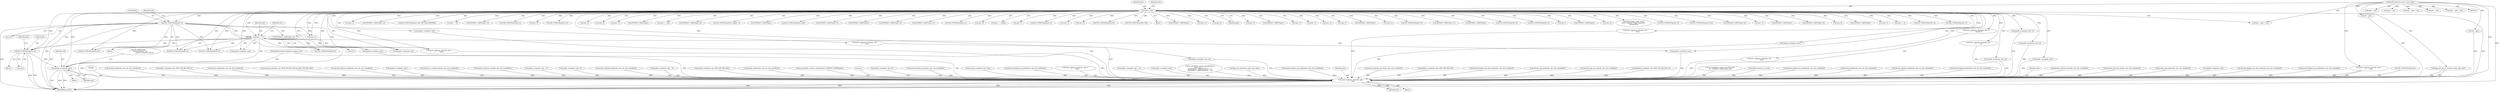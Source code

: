 digraph "0_tcpdump_ffde45acf3348f8353fb4064a1b21683ee6b5ddf@pointer" {
"1002493" [label="(Call,ND_TCHECK2(tptr[0], 4))"];
"1002440" [label="(Call,tptr +=5)"];
"1002412" [label="(Call,ND_TCHECK2(tptr[0], 5))"];
"1000142" [label="(Call,tptr = pptr)"];
"1000128" [label="(MethodParameterIn,const u_char *pptr)"];
"1002503" [label="(Call,ipaddr_string(ndo, tptr))"];
"1002905" [label="(Call,print_unknown_data(ndo, pptr, \"\n\t    \", len))"];
"1002483" [label="(Call,ipaddr_string(ndo, tptr))"];
"1002241" [label="(Call,as_printf(ndo, astostr, sizeof(astostr),\n\t\t\t    EXTRACT_32BITS(tptr+2)))"];
"1002288" [label="(Call,ipaddr_string(ndo, tptr+2))"];
"1000129" [label="(MethodParameterIn,u_int len)"];
"1002353" [label="(Call,tptr+2)"];
"1001264" [label="(Call,decode_labeled_vpn_prefix4(ndo, tptr, buf, sizeof(buf)))"];
"1002198" [label="(Call,EXTRACT_16BITS(tptr+2))"];
"1001392" [label="(Call,decode_prefix6(ndo, tptr, len, buf, sizeof(buf)))"];
"1001642" [label="(Call,ND_TCHECK2(tptr[0], BGP_MP_NLRI_MINSIZE))"];
"1002391" [label="(Call,tptr +=8)"];
"1001862" [label="(Call,decode_labeled_prefix6(ndo, tptr, len, buf, sizeof(buf)))"];
"1002246" [label="(Call,EXTRACT_32BITS(tptr+2))"];
"1000208" [label="(Call,pptr + len)"];
"1001750" [label="(Call,decode_labeled_prefix4(ndo, tptr, len, buf, sizeof(buf)))"];
"1000615" [label="(Call,ND_TCHECK2(tptr[0], 3))"];
"1002312" [label="(Call,tptr+6)"];
"1002613" [label="(Call,ND_TCHECK2(tptr[3], 8))"];
"1002497" [label="(Literal,4)"];
"1002915" [label="(MethodReturn,RET)"];
"1002886" [label="(Call,print_unknown_data(ndo, pptr, \"\n\t    \", len))"];
"1002462" [label="(Call,ipaddr_string(ndo, tptr))"];
"1002261" [label="(Call,tptr+2)"];
"1002906" [label="(Identifier,ndo)"];
"1002529" [label="(Call,ND_TCHECK2(tptr[0], 8))"];
"1000126" [label="(MethodParameterIn,netdissect_options *ndo)"];
"1002062" [label="(Call,decode_multicast_vpn(ndo, tptr, buf, sizeof(buf)))"];
"1002335" [label="(Call,tptr+6)"];
"1000128" [label="(MethodParameterIn,const u_char *pptr)"];
"1002629" [label="(Call,tptr+3)"];
"1002493" [label="(Call,ND_TCHECK2(tptr[0], 4))"];
"1002030" [label="(Call,decode_mdt_vpn_nlri(ndo, tptr, buf, sizeof(buf)))"];
"1000493" [label="(Call,EXTRACT_32BITS(tptr))"];
"1001536" [label="(Call,decode_clnp_prefix(ndo, tptr, buf, sizeof(buf)))"];
"1000331" [label="(Call,ipaddr_string(ndo, tptr))"];
"1000955" [label="(Call,ipaddr_string(ndo, tptr))"];
"1002396" [label="(Block,)"];
"1002472" [label="(Call,ND_TCHECK2(tptr[0], 8))"];
"1001998" [label="(Call,decode_labeled_vpn_clnp_prefix(ndo, tptr, buf, sizeof(buf)))"];
"1001472" [label="(Call,decode_labeled_vpn_prefix6(ndo, tptr, buf, sizeof(buf)))"];
"1001097" [label="(Call,tptr += tlen)"];
"1002250" [label="(Call,EXTRACT_16BITS(tptr+6))"];
"1002602" [label="(Call,ND_TCHECK2(tptr[3], length - 3))"];
"1000567" [label="(Call,ipaddr_string(ndo, tptr))"];
"1000357" [label="(Call,EXTRACT_32BITS(tptr))"];
"1000663" [label="(Call,ND_TCHECK2(tptr[0], tlen))"];
"1002260" [label="(Call,EXTRACT_32BITS(tptr+2))"];
"1000142" [label="(Call,tptr = pptr)"];
"1002664" [label="(Call,EXTRACT_32BITS(tptr))"];
"1002125" [label="(Call,pptr + len)"];
"1002901" [label="(Call,ND_TCHECK2(*pptr,len))"];
"1001092" [label="(Call,print_unknown_data(ndo, tptr, \"\n\t    \", tlen))"];
"1002908" [label="(Literal,\"\n\t    \")"];
"1001822" [label="(Call,decode_prefix6(ndo, tptr, len, buf, sizeof(buf)))"];
"1002361" [label="(Call,EXTRACT_16BITS(tptr+4))"];
"1002905" [label="(Call,print_unknown_data(ndo, pptr, \"\n\t    \", len))"];
"1002203" [label="(Call,EXTRACT_32BITS(tptr+4))"];
"1001038" [label="(Call,ipaddr_string(ndo, tptr+BGP_VPN_RD_LEN+4))"];
"1001710" [label="(Call,decode_prefix4(ndo, tptr, len, buf, sizeof(buf)))"];
"1001018" [label="(Call,isonsap_string(ndo, tptr+BGP_VPN_RD_LEN,tlen-BGP_VPN_RD_LEN))"];
"1002500" [label="(Identifier,ndo)"];
"1002155" [label="(Call,ND_TCHECK2(tptr[0], 2))"];
"1002441" [label="(Identifier,tptr)"];
"1002362" [label="(Call,tptr+4)"];
"1000206" [label="(Call,tptr < pptr + len)"];
"1001432" [label="(Call,decode_labeled_prefix6(ndo, tptr, len, buf, sizeof(buf)))"];
"1002636" [label="(Call,tptr += length)"];
"1002416" [label="(Literal,5)"];
"1002123" [label="(Call,tptr = pptr + len)"];
"1002402" [label="(Call,tptr+1)"];
"1002909" [label="(Identifier,len)"];
"1000486" [label="(Call,ND_TCHECK2(tptr[0], 4))"];
"1002207" [label="(Call,ipaddr_string(ndo, tptr+4))"];
"1002435" [label="(Call,EXTRACT_24BITS(tptr+2))"];
"1000861" [label="(Call,ip6addr_string(ndo, tptr))"];
"1001296" [label="(Call,decode_rt_routing_info(ndo, tptr, buf, sizeof(buf)))"];
"1001328" [label="(Call,decode_multicast_vpn(ndo, tptr, buf, sizeof(buf)))"];
"1000428" [label="(Call,ipaddr_string(ndo, tptr + 4))"];
"1002465" [label="(Call,ipaddr_string(ndo, tptr+4))"];
"1002586" [label="(Call,tptr+1)"];
"1001627" [label="(Call,pptr + len)"];
"1002505" [label="(Identifier,tptr)"];
"1002556" [label="(Call,print_unknown_data(ndo, tptr, \"\n\t      \", tlen))"];
"1002413" [label="(Call,tptr[0])"];
"1002373" [label="(Call,tptr+2)"];
"1000445" [label="(Call,ND_TCHECK2(tptr[0], 8))"];
"1000682" [label="(Call,print_unknown_data(ndo, tptr, \"\n\t    \", tlen))"];
"1000385" [label="(Call,ND_TCHECK2(tptr[0], len))"];
"1002419" [label="(Identifier,ndo)"];
"1002436" [label="(Call,tptr+2)"];
"1000130" [label="(Block,)"];
"1001224" [label="(Call,decode_labeled_prefix4(ndo, tptr, len, buf, sizeof(buf)))"];
"1000426" [label="(Call,EXTRACT_32BITS(tptr))"];
"1002540" [label="(Call,ipaddr_string(ndo, tptr))"];
"1002209" [label="(Call,tptr+4)"];
"1000463" [label="(Call,ipaddr_string(ndo, tptr + 4))"];
"1000598" [label="(Call,ipaddr_string(ndo, tptr))"];
"1002444" [label="(Identifier,tlen)"];
"1000815" [label="(Call,ipaddr_string(ndo, tptr+BGP_VPN_RD_LEN))"];
"1002440" [label="(Call,tptr +=5)"];
"1001184" [label="(Call,decode_prefix4(ndo, tptr, len, buf, sizeof(buf)))"];
"1002442" [label="(Literal,5)"];
"1002225" [label="(Call,tptr+2)"];
"1001170" [label="(Call,tptr - pptr)"];
"1000144" [label="(Identifier,pptr)"];
"1002229" [label="(Call,tptr+6)"];
"1001625" [label="(Call,tptr = pptr + len)"];
"1002162" [label="(Call,EXTRACT_16BITS(tptr))"];
"1002659" [label="(Call,as_printf(ndo, astostr, sizeof(astostr), EXTRACT_32BITS(tptr)))"];
"1002290" [label="(Call,tptr+2)"];
"1002358" [label="(Call,tptr+3)"];
"1002247" [label="(Call,tptr+2)"];
"1002911" [label="(Literal,1)"];
"1002319" [label="(Call,tptr+7)"];
"1001649" [label="(Call,EXTRACT_16BITS(tptr))"];
"1002304" [label="(Call,tptr+2)"];
"1002644" [label="(Call,ND_TCHECK2(tptr[0], 4))"];
"1002486" [label="(Call,ipaddr_string(ndo, tptr+4))"];
"1001504" [label="(Call,decode_labeled_vpn_l2(ndo, tptr, buf, sizeof(buf)))"];
"1001617" [label="(Call,print_unknown_data(ndo, tptr, \"\n\t    \", tlen))"];
"1000977" [label="(Call,isonsap_string(ndo, tptr, tlen))"];
"1002585" [label="(Call,EXTRACT_16BITS(tptr+1))"];
"1001902" [label="(Call,decode_labeled_vpn_prefix6(ndo, tptr, buf, sizeof(buf)))"];
"1000622" [label="(Call,EXTRACT_16BITS(tptr))"];
"1000557" [label="(Call,ND_TCHECK2(tptr[0], 4))"];
"1000347" [label="(Call,ND_TCHECK2(tptr[0], 4))"];
"1002113" [label="(Call,print_unknown_data(ndo, tptr-3, \"\n\t    \", tlen))"];
"1002448" [label="(Block,)"];
"1002095" [label="(Call,tptr-3)"];
"1002412" [label="(Call,ND_TCHECK2(tptr[0], 5))"];
"1000406" [label="(Call,EXTRACT_16BITS(tptr))"];
"1002504" [label="(Identifier,ndo)"];
"1002329" [label="(Call,tptr+6)"];
"1000170" [label="(Call,tok2str(bgp_origin_values,\n\t\t\t\t\t\t\"Unknown Origin Typecode\",\n\t\t\t\t\t\ttptr[0]))"];
"1000321" [label="(Call,ND_TCHECK2(tptr[0], 4))"];
"1001073" [label="(Call,ND_TCHECK2(tptr[0], tlen))"];
"1002520" [label="(Call,ipaddr_string(ndo, tptr))"];
"1000200" [label="(Call,bgp_attr_get_as_size(ndo, atype, pptr, len))"];
"1002228" [label="(Call,EXTRACT_16BITS(tptr+6))"];
"1002627" [label="(Call,print_unknown_data(ndo, tptr+3,\"\n\t      \", length-3))"];
"1002199" [label="(Call,tptr+2)"];
"1002844" [label="(Call,EXTRACT_32BITS(tptr))"];
"1002372" [label="(Call,EXTRACT_16BITS(tptr+2))"];
"1000408" [label="(Call,ipaddr_string(ndo, tptr + 2))"];
"1002251" [label="(Call,tptr+6)"];
"1000767" [label="(Call,ipaddr_string(ndo, tptr))"];
"1000258" [label="(Call,as_printf(ndo, astostr, sizeof(astostr),\n\t\t\t\tas_size == 2 ?\n\t\t\t\tEXTRACT_16BITS(&tptr[2 + i]) :\n\t\t\t\tEXTRACT_32BITS(&tptr[2 + i])))"];
"1002796" [label="(Call,bgp_attr_print(ndo, atype, tptr, alen))"];
"1002382" [label="(Call,print_unknown_data(ndo, tptr, \"\n\t      \", 8))"];
"1001790" [label="(Call,decode_labeled_vpn_prefix4(ndo, tptr, buf, sizeof(buf)))"];
"1000143" [label="(Identifier,tptr)"];
"1000461" [label="(Call,EXTRACT_32BITS(tptr))"];
"1002204" [label="(Call,tptr+4)"];
"1002509" [label="(Call,ND_TCHECK2(tptr[0], 8))"];
"1002498" [label="(Call,ND_PRINT((ndo, \"\n\t      Tunnel-Endpoint %s\",\n                           ipaddr_string(ndo, tptr))))"];
"1002907" [label="(Identifier,pptr)"];
"1002451" [label="(Call,ND_TCHECK2(tptr[0], 8))"];
"1001696" [label="(Call,tptr - pptr)"];
"1000542" [label="(Call,tptr +=4)"];
"1002302" [label="(Call,ipaddr_string(ndo, tptr+2))"];
"1000587" [label="(Call,ND_TCHECK2(tptr[0], 4))"];
"1002566" [label="(Call,ND_TCHECK2(tptr[0], 3))"];
"1001934" [label="(Call,decode_labeled_vpn_l2(ndo, tptr, buf, sizeof(buf)))"];
"1000909" [label="(Call,ip6addr_string(ndo, tptr+BGP_VPN_RD_LEN))"];
"1002494" [label="(Call,tptr[0])"];
"1002501" [label="(Block,)"];
"1001568" [label="(Call,decode_labeled_vpn_clnp_prefix(ndo, tptr, buf, sizeof(buf)))"];
"1001966" [label="(Call,decode_clnp_prefix(ndo, tptr, buf, sizeof(buf)))"];
"1000146" [label="(Identifier,tlen)"];
"1001360" [label="(Call,decode_mdt_vpn_nlri(ndo, tptr, buf, sizeof(buf)))"];
"1002900" [label="(Block,)"];
"1002503" [label="(Call,ipaddr_string(ndo, tptr))"];
"1001058" [label="(Call,ip6addr_string(ndo, tptr+BGP_VPN_RD_LEN+3))"];
"1002223" [label="(Call,ipaddr_string(ndo, tptr+2))"];
"1002493" -> "1002448"  [label="AST: "];
"1002493" -> "1002497"  [label="CFG: "];
"1002494" -> "1002493"  [label="AST: "];
"1002497" -> "1002493"  [label="AST: "];
"1002500" -> "1002493"  [label="CFG: "];
"1002493" -> "1002915"  [label="DDG: "];
"1002493" -> "1002915"  [label="DDG: "];
"1002440" -> "1002493"  [label="DDG: "];
"1000142" -> "1002493"  [label="DDG: "];
"1002412" -> "1002493"  [label="DDG: "];
"1002493" -> "1002503"  [label="DDG: "];
"1002440" -> "1002396"  [label="AST: "];
"1002440" -> "1002442"  [label="CFG: "];
"1002441" -> "1002440"  [label="AST: "];
"1002442" -> "1002440"  [label="AST: "];
"1002444" -> "1002440"  [label="CFG: "];
"1002440" -> "1002915"  [label="DDG: "];
"1002412" -> "1002440"  [label="DDG: "];
"1000142" -> "1002440"  [label="DDG: "];
"1002440" -> "1002451"  [label="DDG: "];
"1002440" -> "1002462"  [label="DDG: "];
"1002440" -> "1002472"  [label="DDG: "];
"1002440" -> "1002483"  [label="DDG: "];
"1002440" -> "1002503"  [label="DDG: "];
"1002440" -> "1002509"  [label="DDG: "];
"1002440" -> "1002520"  [label="DDG: "];
"1002440" -> "1002529"  [label="DDG: "];
"1002440" -> "1002540"  [label="DDG: "];
"1002440" -> "1002556"  [label="DDG: "];
"1002412" -> "1002396"  [label="AST: "];
"1002412" -> "1002416"  [label="CFG: "];
"1002413" -> "1002412"  [label="AST: "];
"1002416" -> "1002412"  [label="AST: "];
"1002419" -> "1002412"  [label="CFG: "];
"1002412" -> "1002915"  [label="DDG: "];
"1002412" -> "1002915"  [label="DDG: "];
"1000142" -> "1002412"  [label="DDG: "];
"1002412" -> "1002435"  [label="DDG: "];
"1002412" -> "1002436"  [label="DDG: "];
"1002412" -> "1002451"  [label="DDG: "];
"1002412" -> "1002472"  [label="DDG: "];
"1002412" -> "1002509"  [label="DDG: "];
"1002412" -> "1002529"  [label="DDG: "];
"1002412" -> "1002556"  [label="DDG: "];
"1000142" -> "1000130"  [label="AST: "];
"1000142" -> "1000144"  [label="CFG: "];
"1000143" -> "1000142"  [label="AST: "];
"1000144" -> "1000142"  [label="AST: "];
"1000146" -> "1000142"  [label="CFG: "];
"1000142" -> "1002915"  [label="DDG: "];
"1000142" -> "1002915"  [label="DDG: "];
"1000128" -> "1000142"  [label="DDG: "];
"1000142" -> "1000170"  [label="DDG: "];
"1000142" -> "1000206"  [label="DDG: "];
"1000142" -> "1000321"  [label="DDG: "];
"1000142" -> "1000331"  [label="DDG: "];
"1000142" -> "1000347"  [label="DDG: "];
"1000142" -> "1000357"  [label="DDG: "];
"1000142" -> "1000385"  [label="DDG: "];
"1000142" -> "1000406"  [label="DDG: "];
"1000142" -> "1000426"  [label="DDG: "];
"1000142" -> "1000445"  [label="DDG: "];
"1000142" -> "1000461"  [label="DDG: "];
"1000142" -> "1000486"  [label="DDG: "];
"1000142" -> "1000493"  [label="DDG: "];
"1000142" -> "1000542"  [label="DDG: "];
"1000142" -> "1000557"  [label="DDG: "];
"1000142" -> "1000567"  [label="DDG: "];
"1000142" -> "1000587"  [label="DDG: "];
"1000142" -> "1000598"  [label="DDG: "];
"1000142" -> "1000615"  [label="DDG: "];
"1000142" -> "1000622"  [label="DDG: "];
"1000142" -> "1000663"  [label="DDG: "];
"1000142" -> "1000682"  [label="DDG: "];
"1000142" -> "1001073"  [label="DDG: "];
"1000142" -> "1001092"  [label="DDG: "];
"1000142" -> "1001097"  [label="DDG: "];
"1000142" -> "1001617"  [label="DDG: "];
"1000142" -> "1001642"  [label="DDG: "];
"1000142" -> "1001649"  [label="DDG: "];
"1000142" -> "1002095"  [label="DDG: "];
"1000142" -> "1002155"  [label="DDG: "];
"1000142" -> "1002162"  [label="DDG: "];
"1000142" -> "1002198"  [label="DDG: "];
"1000142" -> "1002199"  [label="DDG: "];
"1000142" -> "1002203"  [label="DDG: "];
"1000142" -> "1002204"  [label="DDG: "];
"1000142" -> "1002207"  [label="DDG: "];
"1000142" -> "1002209"  [label="DDG: "];
"1000142" -> "1002223"  [label="DDG: "];
"1000142" -> "1002225"  [label="DDG: "];
"1000142" -> "1002228"  [label="DDG: "];
"1000142" -> "1002229"  [label="DDG: "];
"1000142" -> "1002246"  [label="DDG: "];
"1000142" -> "1002247"  [label="DDG: "];
"1000142" -> "1002250"  [label="DDG: "];
"1000142" -> "1002251"  [label="DDG: "];
"1000142" -> "1002260"  [label="DDG: "];
"1000142" -> "1002261"  [label="DDG: "];
"1000142" -> "1002288"  [label="DDG: "];
"1000142" -> "1002290"  [label="DDG: "];
"1000142" -> "1002302"  [label="DDG: "];
"1000142" -> "1002304"  [label="DDG: "];
"1000142" -> "1002312"  [label="DDG: "];
"1000142" -> "1002319"  [label="DDG: "];
"1000142" -> "1002329"  [label="DDG: "];
"1000142" -> "1002335"  [label="DDG: "];
"1000142" -> "1002353"  [label="DDG: "];
"1000142" -> "1002358"  [label="DDG: "];
"1000142" -> "1002361"  [label="DDG: "];
"1000142" -> "1002362"  [label="DDG: "];
"1000142" -> "1002372"  [label="DDG: "];
"1000142" -> "1002373"  [label="DDG: "];
"1000142" -> "1002382"  [label="DDG: "];
"1000142" -> "1002391"  [label="DDG: "];
"1000142" -> "1002402"  [label="DDG: "];
"1000142" -> "1002435"  [label="DDG: "];
"1000142" -> "1002436"  [label="DDG: "];
"1000142" -> "1002451"  [label="DDG: "];
"1000142" -> "1002462"  [label="DDG: "];
"1000142" -> "1002472"  [label="DDG: "];
"1000142" -> "1002483"  [label="DDG: "];
"1000142" -> "1002503"  [label="DDG: "];
"1000142" -> "1002509"  [label="DDG: "];
"1000142" -> "1002520"  [label="DDG: "];
"1000142" -> "1002529"  [label="DDG: "];
"1000142" -> "1002540"  [label="DDG: "];
"1000142" -> "1002556"  [label="DDG: "];
"1000142" -> "1002566"  [label="DDG: "];
"1000142" -> "1002585"  [label="DDG: "];
"1000142" -> "1002586"  [label="DDG: "];
"1000142" -> "1002602"  [label="DDG: "];
"1000142" -> "1002613"  [label="DDG: "];
"1000142" -> "1002627"  [label="DDG: "];
"1000142" -> "1002629"  [label="DDG: "];
"1000142" -> "1002636"  [label="DDG: "];
"1000142" -> "1002644"  [label="DDG: "];
"1000142" -> "1002664"  [label="DDG: "];
"1000142" -> "1002844"  [label="DDG: "];
"1000128" -> "1000125"  [label="AST: "];
"1000128" -> "1002915"  [label="DDG: "];
"1000128" -> "1000200"  [label="DDG: "];
"1000128" -> "1000206"  [label="DDG: "];
"1000128" -> "1000208"  [label="DDG: "];
"1000128" -> "1001170"  [label="DDG: "];
"1000128" -> "1001625"  [label="DDG: "];
"1000128" -> "1001627"  [label="DDG: "];
"1000128" -> "1001696"  [label="DDG: "];
"1000128" -> "1002123"  [label="DDG: "];
"1000128" -> "1002125"  [label="DDG: "];
"1000128" -> "1002886"  [label="DDG: "];
"1000128" -> "1002905"  [label="DDG: "];
"1002503" -> "1002501"  [label="AST: "];
"1002503" -> "1002505"  [label="CFG: "];
"1002504" -> "1002503"  [label="AST: "];
"1002505" -> "1002503"  [label="AST: "];
"1002498" -> "1002503"  [label="CFG: "];
"1002503" -> "1002915"  [label="DDG: "];
"1002503" -> "1002915"  [label="DDG: "];
"1002503" -> "1002915"  [label="DDG: "];
"1000126" -> "1002503"  [label="DDG: "];
"1002503" -> "1002905"  [label="DDG: "];
"1002905" -> "1002900"  [label="AST: "];
"1002905" -> "1002909"  [label="CFG: "];
"1002906" -> "1002905"  [label="AST: "];
"1002907" -> "1002905"  [label="AST: "];
"1002908" -> "1002905"  [label="AST: "];
"1002909" -> "1002905"  [label="AST: "];
"1002911" -> "1002905"  [label="CFG: "];
"1002905" -> "1002915"  [label="DDG: "];
"1002905" -> "1002915"  [label="DDG: "];
"1002905" -> "1002915"  [label="DDG: "];
"1002905" -> "1002915"  [label="DDG: "];
"1000598" -> "1002905"  [label="DDG: "];
"1000331" -> "1002905"  [label="DDG: "];
"1001018" -> "1002905"  [label="DDG: "];
"1001092" -> "1002905"  [label="DDG: "];
"1000977" -> "1002905"  [label="DDG: "];
"1002886" -> "1002905"  [label="DDG: "];
"1002886" -> "1002905"  [label="DDG: "];
"1001264" -> "1002905"  [label="DDG: "];
"1000258" -> "1002905"  [label="DDG: "];
"1002113" -> "1002905"  [label="DDG: "];
"1002223" -> "1002905"  [label="DDG: "];
"1000815" -> "1002905"  [label="DDG: "];
"1002540" -> "1002905"  [label="DDG: "];
"1001432" -> "1002905"  [label="DDG: "];
"1000200" -> "1002905"  [label="DDG: "];
"1000200" -> "1002905"  [label="DDG: "];
"1001862" -> "1002905"  [label="DDG: "];
"1001392" -> "1002905"  [label="DDG: "];
"1002486" -> "1002905"  [label="DDG: "];
"1001184" -> "1002905"  [label="DDG: "];
"1000567" -> "1002905"  [label="DDG: "];
"1001328" -> "1002905"  [label="DDG: "];
"1000408" -> "1002905"  [label="DDG: "];
"1002241" -> "1002905"  [label="DDG: "];
"1001568" -> "1002905"  [label="DDG: "];
"1000682" -> "1002905"  [label="DDG: "];
"1002465" -> "1002905"  [label="DDG: "];
"1001822" -> "1002905"  [label="DDG: "];
"1001750" -> "1002905"  [label="DDG: "];
"1002627" -> "1002905"  [label="DDG: "];
"1002030" -> "1002905"  [label="DDG: "];
"1001472" -> "1002905"  [label="DDG: "];
"1002382" -> "1002905"  [label="DDG: "];
"1001536" -> "1002905"  [label="DDG: "];
"1002796" -> "1002905"  [label="DDG: "];
"1001934" -> "1002905"  [label="DDG: "];
"1002207" -> "1002905"  [label="DDG: "];
"1001998" -> "1002905"  [label="DDG: "];
"1002062" -> "1002905"  [label="DDG: "];
"1000909" -> "1002905"  [label="DDG: "];
"1001224" -> "1002905"  [label="DDG: "];
"1000463" -> "1002905"  [label="DDG: "];
"1001504" -> "1002905"  [label="DDG: "];
"1001710" -> "1002905"  [label="DDG: "];
"1001790" -> "1002905"  [label="DDG: "];
"1002288" -> "1002905"  [label="DDG: "];
"1001360" -> "1002905"  [label="DDG: "];
"1001966" -> "1002905"  [label="DDG: "];
"1001617" -> "1002905"  [label="DDG: "];
"1001902" -> "1002905"  [label="DDG: "];
"1002302" -> "1002905"  [label="DDG: "];
"1001058" -> "1002905"  [label="DDG: "];
"1001296" -> "1002905"  [label="DDG: "];
"1000861" -> "1002905"  [label="DDG: "];
"1000955" -> "1002905"  [label="DDG: "];
"1002520" -> "1002905"  [label="DDG: "];
"1000428" -> "1002905"  [label="DDG: "];
"1000767" -> "1002905"  [label="DDG: "];
"1001038" -> "1002905"  [label="DDG: "];
"1002556" -> "1002905"  [label="DDG: "];
"1002659" -> "1002905"  [label="DDG: "];
"1000126" -> "1002905"  [label="DDG: "];
"1001170" -> "1002905"  [label="DDG: "];
"1001696" -> "1002905"  [label="DDG: "];
"1002901" -> "1002905"  [label="DDG: "];
"1000129" -> "1002905"  [label="DDG: "];
}
